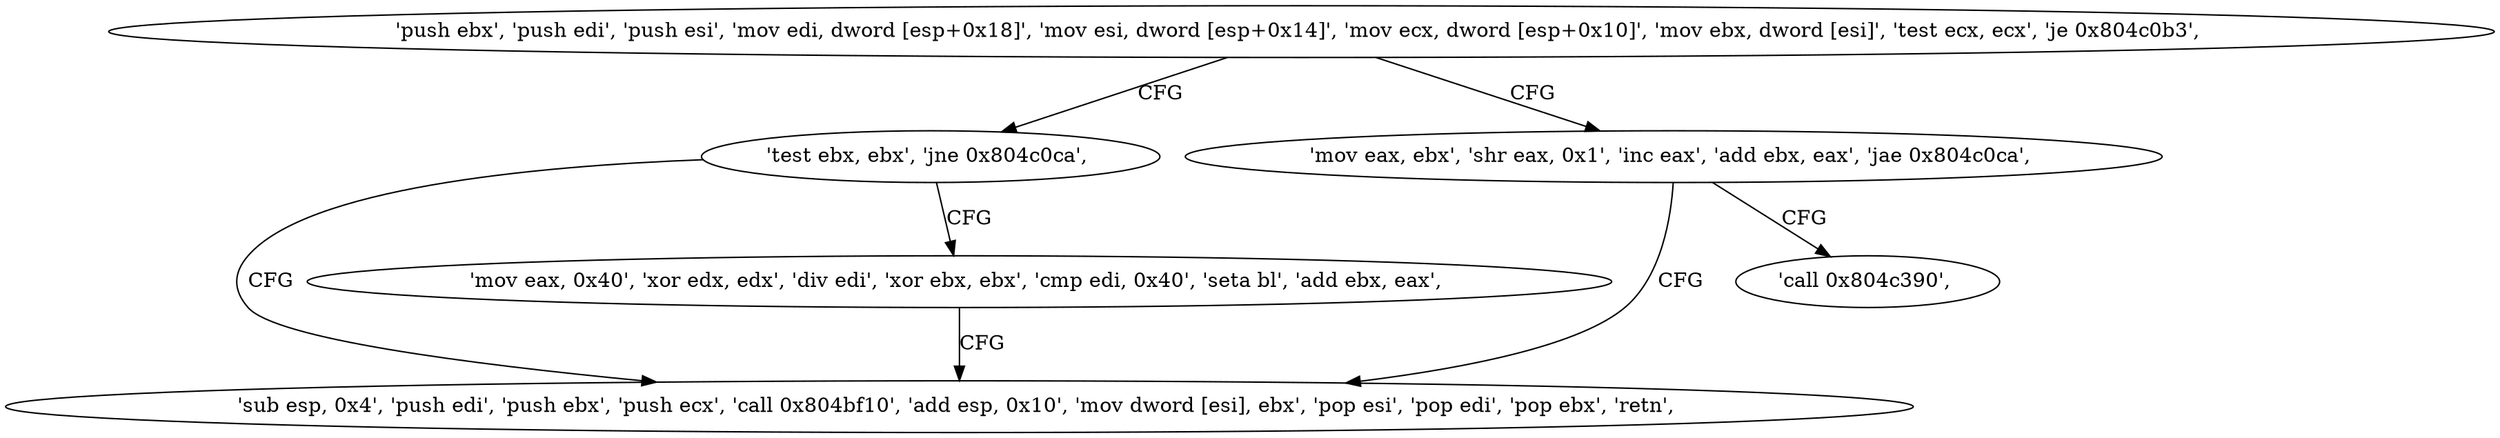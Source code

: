 digraph "func" {
"134529168" [label = "'push ebx', 'push edi', 'push esi', 'mov edi, dword [esp+0x18]', 'mov esi, dword [esp+0x14]', 'mov ecx, dword [esp+0x10]', 'mov ebx, dword [esi]', 'test ecx, ecx', 'je 0x804c0b3', " ]
"134529203" [label = "'test ebx, ebx', 'jne 0x804c0ca', " ]
"134529189" [label = "'mov eax, ebx', 'shr eax, 0x1', 'inc eax', 'add ebx, eax', 'jae 0x804c0ca', " ]
"134529226" [label = "'sub esp, 0x4', 'push edi', 'push ebx', 'push ecx', 'call 0x804bf10', 'add esp, 0x10', 'mov dword [esi], ebx', 'pop esi', 'pop edi', 'pop ebx', 'retn', " ]
"134529207" [label = "'mov eax, 0x40', 'xor edx, edx', 'div edi', 'xor ebx, ebx', 'cmp edi, 0x40', 'seta bl', 'add ebx, eax', " ]
"134529198" [label = "'call 0x804c390', " ]
"134529168" -> "134529203" [ label = "CFG" ]
"134529168" -> "134529189" [ label = "CFG" ]
"134529203" -> "134529226" [ label = "CFG" ]
"134529203" -> "134529207" [ label = "CFG" ]
"134529189" -> "134529226" [ label = "CFG" ]
"134529189" -> "134529198" [ label = "CFG" ]
"134529207" -> "134529226" [ label = "CFG" ]
}
